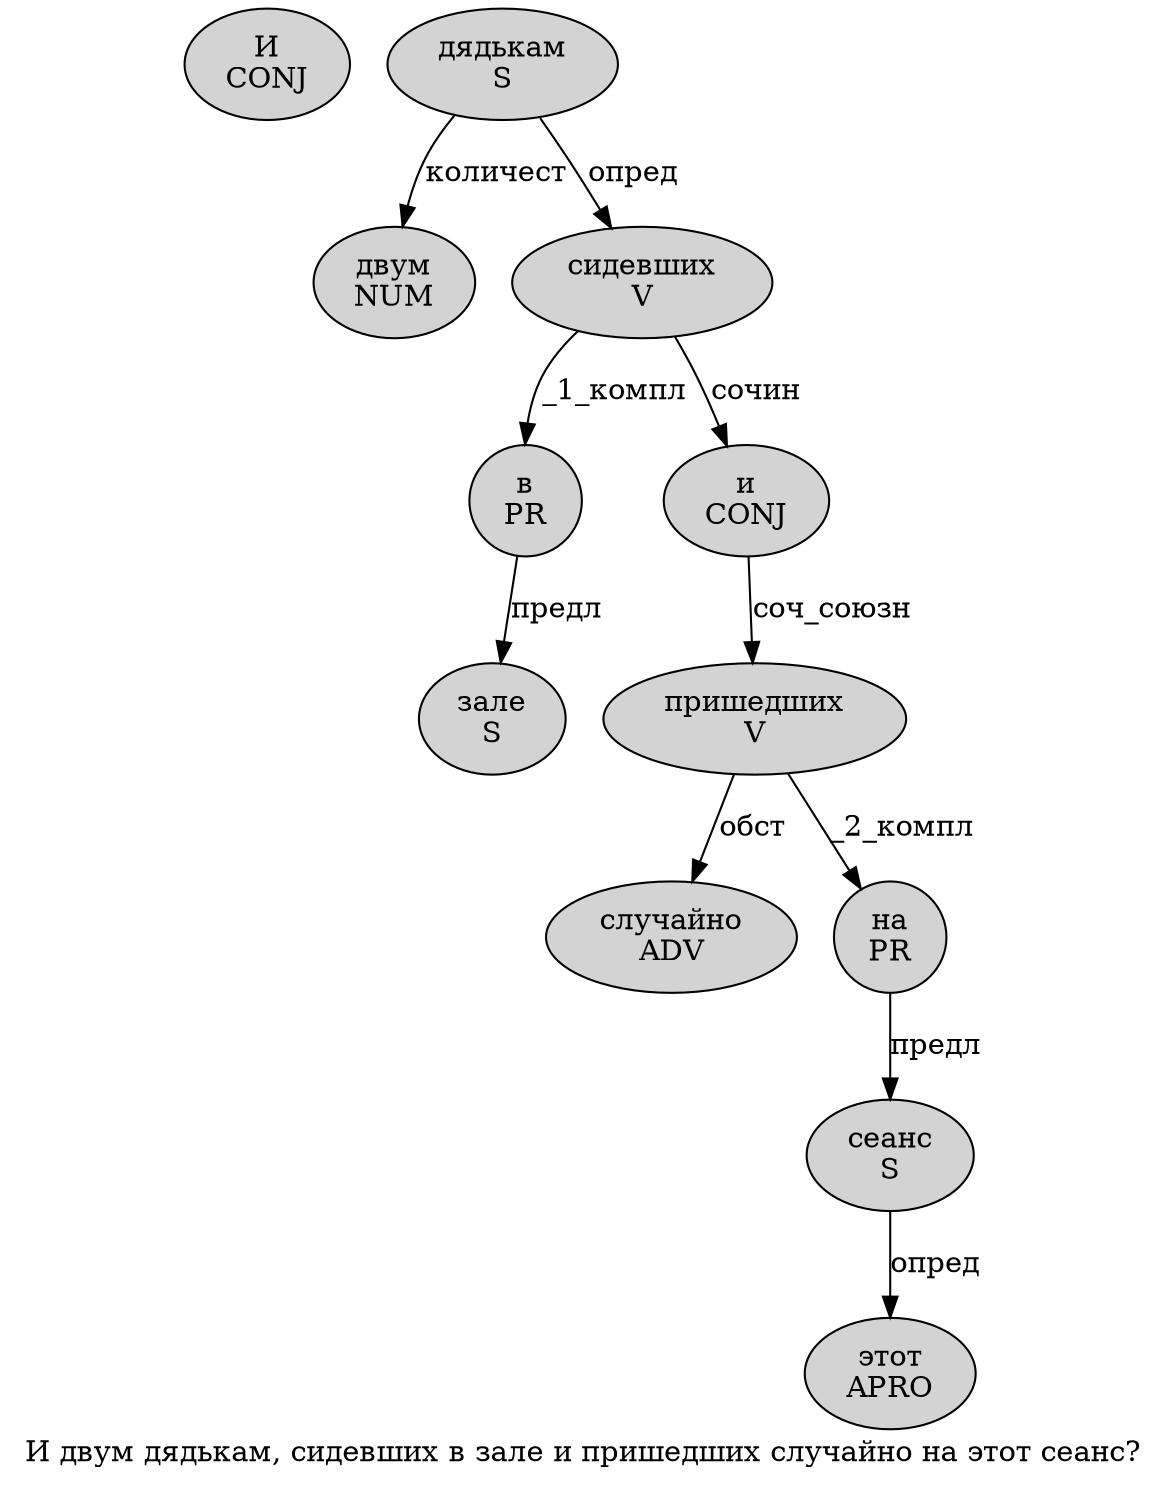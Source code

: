 digraph SENTENCE_4263 {
	graph [label="И двум дядькам, сидевших в зале и пришедших случайно на этот сеанс?"]
	node [style=filled]
		0 [label="И
CONJ" color="" fillcolor=lightgray penwidth=1 shape=ellipse]
		1 [label="двум
NUM" color="" fillcolor=lightgray penwidth=1 shape=ellipse]
		2 [label="дядькам
S" color="" fillcolor=lightgray penwidth=1 shape=ellipse]
		4 [label="сидевших
V" color="" fillcolor=lightgray penwidth=1 shape=ellipse]
		5 [label="в
PR" color="" fillcolor=lightgray penwidth=1 shape=ellipse]
		6 [label="зале
S" color="" fillcolor=lightgray penwidth=1 shape=ellipse]
		7 [label="и
CONJ" color="" fillcolor=lightgray penwidth=1 shape=ellipse]
		8 [label="пришедших
V" color="" fillcolor=lightgray penwidth=1 shape=ellipse]
		9 [label="случайно
ADV" color="" fillcolor=lightgray penwidth=1 shape=ellipse]
		10 [label="на
PR" color="" fillcolor=lightgray penwidth=1 shape=ellipse]
		11 [label="этот
APRO" color="" fillcolor=lightgray penwidth=1 shape=ellipse]
		12 [label="сеанс
S" color="" fillcolor=lightgray penwidth=1 shape=ellipse]
			8 -> 9 [label="обст"]
			8 -> 10 [label="_2_компл"]
			7 -> 8 [label="соч_союзн"]
			4 -> 5 [label="_1_компл"]
			4 -> 7 [label="сочин"]
			12 -> 11 [label="опред"]
			2 -> 1 [label="количест"]
			2 -> 4 [label="опред"]
			5 -> 6 [label="предл"]
			10 -> 12 [label="предл"]
}